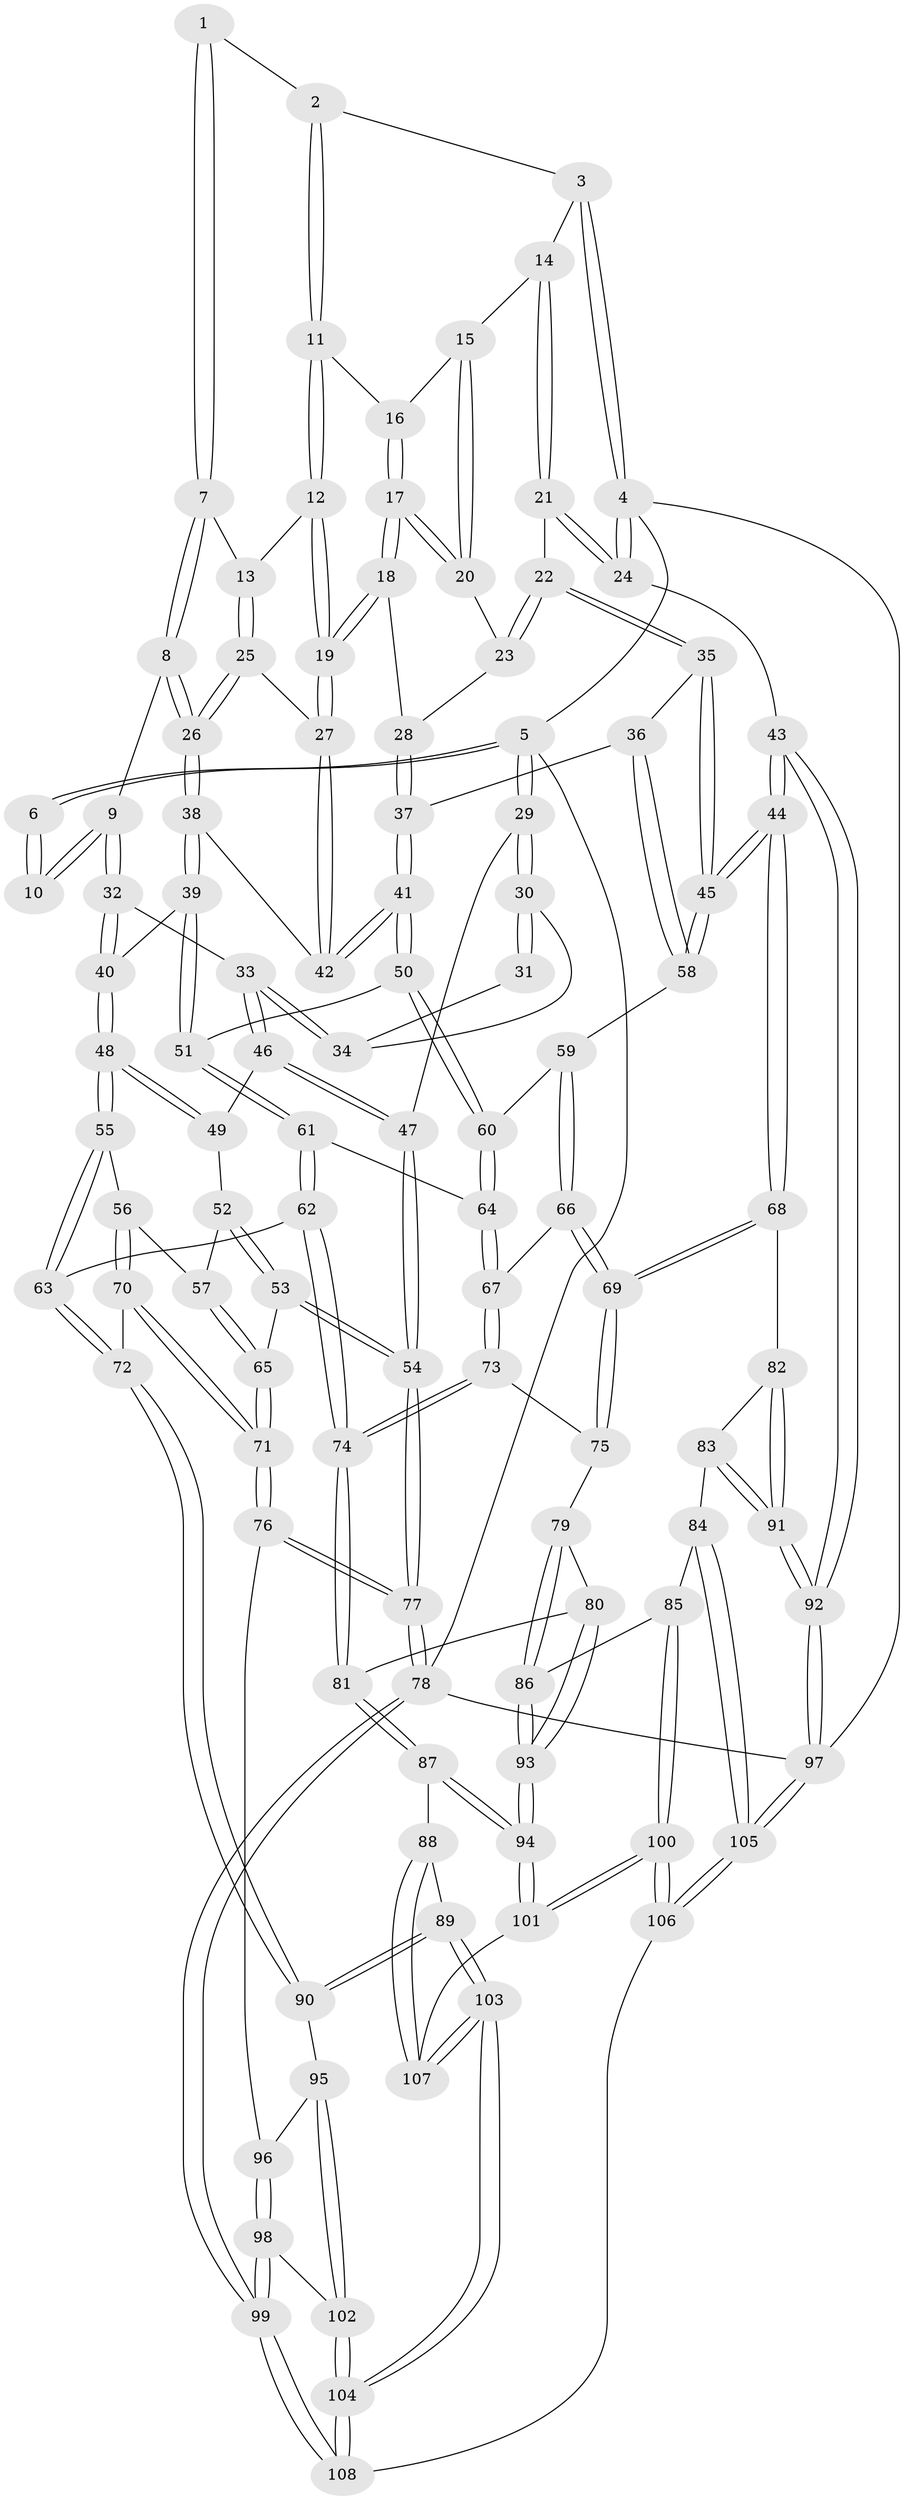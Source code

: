 // Generated by graph-tools (version 1.1) at 2025/00/03/09/25 05:00:40]
// undirected, 108 vertices, 267 edges
graph export_dot {
graph [start="1"]
  node [color=gray90,style=filled];
  1 [pos="+0.4438342544871697+0"];
  2 [pos="+0.4891879024329485+0"];
  3 [pos="+0.8232157703172447+0"];
  4 [pos="+1+0"];
  5 [pos="+0+0"];
  6 [pos="+0.1980708448606516+0"];
  7 [pos="+0.34102635828153266+0.17592889791835847"];
  8 [pos="+0.28957569654152243+0.19818462105779727"];
  9 [pos="+0.22877702533422595+0.21167963226818146"];
  10 [pos="+0.18740173827737705+0.17246196495943258"];
  11 [pos="+0.5105261569648698+0"];
  12 [pos="+0.4446026769085456+0.1851763514781797"];
  13 [pos="+0.37544147879222234+0.1961626083060176"];
  14 [pos="+0.7820094221263003+0.13687184474622294"];
  15 [pos="+0.7198321130205173+0.10980711894544436"];
  16 [pos="+0.5391202921632736+0"];
  17 [pos="+0.568148353887123+0.1985103717071182"];
  18 [pos="+0.5398763008971219+0.24207973333430635"];
  19 [pos="+0.5274086898473257+0.2542697368342947"];
  20 [pos="+0.6080642318304804+0.20165768076456833"];
  21 [pos="+0.8594193220268367+0.2324569921126313"];
  22 [pos="+0.8495006460934461+0.2484197483586226"];
  23 [pos="+0.6596325063387706+0.22430042128628014"];
  24 [pos="+1+0.015808684350582462"];
  25 [pos="+0.39347975610275626+0.24021684345321287"];
  26 [pos="+0.383361294836346+0.31984837164689833"];
  27 [pos="+0.5239353568433915+0.26285991823950183"];
  28 [pos="+0.6387351102886635+0.28849975915477993"];
  29 [pos="+0+0.19631168304510815"];
  30 [pos="+0+0.22252924738306434"];
  31 [pos="+0.12786961193315774+0.1870597246438073"];
  32 [pos="+0.22954089108232323+0.27009432753917995"];
  33 [pos="+0.13228189583441743+0.36885826272231126"];
  34 [pos="+0.11529055376052759+0.3559941090958098"];
  35 [pos="+0.8327050315639681+0.3004279026304784"];
  36 [pos="+0.7884827617542763+0.35895477419247257"];
  37 [pos="+0.6988252318009934+0.37525460483817646"];
  38 [pos="+0.3907142168958214+0.37882128230071965"];
  39 [pos="+0.37778578778095917+0.396144882974618"];
  40 [pos="+0.3441170989846993+0.40563280544335356"];
  41 [pos="+0.6158695001283032+0.4118600637873683"];
  42 [pos="+0.5155564984647769+0.3089387384065979"];
  43 [pos="+1+0.6023737504576707"];
  44 [pos="+1+0.5989782193950818"];
  45 [pos="+1+0.5670893409696812"];
  46 [pos="+0.13753775827654172+0.4147626290144928"];
  47 [pos="+0+0.40707325555507023"];
  48 [pos="+0.3047078592977235+0.4518421223140083"];
  49 [pos="+0.13821261296829584+0.41656686352428257"];
  50 [pos="+0.600619628999777+0.4492834097247951"];
  51 [pos="+0.46189076266062906+0.4748491405695034"];
  52 [pos="+0.1345146371206508+0.4263014299161396"];
  53 [pos="+0.04653677859739892+0.5438524986944884"];
  54 [pos="+0+0.4914976336025832"];
  55 [pos="+0.3044296173012005+0.45375215369531996"];
  56 [pos="+0.21445123788901455+0.5554228697192233"];
  57 [pos="+0.19771162594177735+0.5538348617219094"];
  58 [pos="+0.8021913774594782+0.4658928323757639"];
  59 [pos="+0.7877033583360473+0.5206385592913665"];
  60 [pos="+0.6097340058219396+0.4948911651453536"];
  61 [pos="+0.4620654767598151+0.5209902497944828"];
  62 [pos="+0.406732619450263+0.6776762366848689"];
  63 [pos="+0.38968155490498657+0.6778194581380133"];
  64 [pos="+0.6070098450521985+0.5741928105005154"];
  65 [pos="+0.08799669689304356+0.5898506154841684"];
  66 [pos="+0.7855990786567163+0.5661318714902093"];
  67 [pos="+0.6076770541818012+0.5777014440130309"];
  68 [pos="+0.8402419760656451+0.682841177742102"];
  69 [pos="+0.8356598610137733+0.6806940705620186"];
  70 [pos="+0.2928332715512644+0.718120915218192"];
  71 [pos="+0.11423873002146794+0.7417664249095934"];
  72 [pos="+0.2986033762996469+0.7194659223370128"];
  73 [pos="+0.5978686216333521+0.6109224596275158"];
  74 [pos="+0.48905322506801896+0.710894129742049"];
  75 [pos="+0.740847265088591+0.708690357125629"];
  76 [pos="+0.11134380560395273+0.7447278991210078"];
  77 [pos="+0+0.7546961450971881"];
  78 [pos="+0+1"];
  79 [pos="+0.7278142095456323+0.7226280477042888"];
  80 [pos="+0.5464405610993229+0.7535761294486973"];
  81 [pos="+0.4963669125853142+0.7241383217966156"];
  82 [pos="+0.8432631728472079+0.7094026083300973"];
  83 [pos="+0.8188259121490631+0.8788629545376244"];
  84 [pos="+0.7627181906592835+0.8914165075878349"];
  85 [pos="+0.7413732196782645+0.8860294936421601"];
  86 [pos="+0.6756925038945477+0.8649686441004781"];
  87 [pos="+0.47025327860114247+0.8663050859051685"];
  88 [pos="+0.4309585399624467+0.9037776262411834"];
  89 [pos="+0.4029970847787717+0.9137749480099048"];
  90 [pos="+0.3064439263189753+0.824036488907386"];
  91 [pos="+1+1"];
  92 [pos="+1+1"];
  93 [pos="+0.6476312903857961+0.8734708078854592"];
  94 [pos="+0.6035147300717775+0.9474400154909806"];
  95 [pos="+0.25497084164461287+0.9034826871461743"];
  96 [pos="+0.1124940861996281+0.82670191255025"];
  97 [pos="+1+1"];
  98 [pos="+0.09209623662925387+0.8979805097011554"];
  99 [pos="+0+1"];
  100 [pos="+0.6234207667351458+1"];
  101 [pos="+0.5967839539126666+1"];
  102 [pos="+0.24761387355800796+0.9606898604716991"];
  103 [pos="+0.3001078400274574+1"];
  104 [pos="+0.2971676649142545+1"];
  105 [pos="+0.7127667603286233+1"];
  106 [pos="+0.6346270471944578+1"];
  107 [pos="+0.48394190047017943+0.9661208580202661"];
  108 [pos="+0.2849297737785496+1"];
  1 -- 2;
  1 -- 7;
  1 -- 7;
  2 -- 3;
  2 -- 11;
  2 -- 11;
  3 -- 4;
  3 -- 4;
  3 -- 14;
  4 -- 5;
  4 -- 24;
  4 -- 24;
  4 -- 97;
  5 -- 6;
  5 -- 6;
  5 -- 29;
  5 -- 29;
  5 -- 78;
  6 -- 10;
  6 -- 10;
  7 -- 8;
  7 -- 8;
  7 -- 13;
  8 -- 9;
  8 -- 26;
  8 -- 26;
  9 -- 10;
  9 -- 10;
  9 -- 32;
  9 -- 32;
  11 -- 12;
  11 -- 12;
  11 -- 16;
  12 -- 13;
  12 -- 19;
  12 -- 19;
  13 -- 25;
  13 -- 25;
  14 -- 15;
  14 -- 21;
  14 -- 21;
  15 -- 16;
  15 -- 20;
  15 -- 20;
  16 -- 17;
  16 -- 17;
  17 -- 18;
  17 -- 18;
  17 -- 20;
  17 -- 20;
  18 -- 19;
  18 -- 19;
  18 -- 28;
  19 -- 27;
  19 -- 27;
  20 -- 23;
  21 -- 22;
  21 -- 24;
  21 -- 24;
  22 -- 23;
  22 -- 23;
  22 -- 35;
  22 -- 35;
  23 -- 28;
  24 -- 43;
  25 -- 26;
  25 -- 26;
  25 -- 27;
  26 -- 38;
  26 -- 38;
  27 -- 42;
  27 -- 42;
  28 -- 37;
  28 -- 37;
  29 -- 30;
  29 -- 30;
  29 -- 47;
  30 -- 31;
  30 -- 31;
  30 -- 34;
  31 -- 34;
  32 -- 33;
  32 -- 40;
  32 -- 40;
  33 -- 34;
  33 -- 34;
  33 -- 46;
  33 -- 46;
  35 -- 36;
  35 -- 45;
  35 -- 45;
  36 -- 37;
  36 -- 58;
  36 -- 58;
  37 -- 41;
  37 -- 41;
  38 -- 39;
  38 -- 39;
  38 -- 42;
  39 -- 40;
  39 -- 51;
  39 -- 51;
  40 -- 48;
  40 -- 48;
  41 -- 42;
  41 -- 42;
  41 -- 50;
  41 -- 50;
  43 -- 44;
  43 -- 44;
  43 -- 92;
  43 -- 92;
  44 -- 45;
  44 -- 45;
  44 -- 68;
  44 -- 68;
  45 -- 58;
  45 -- 58;
  46 -- 47;
  46 -- 47;
  46 -- 49;
  47 -- 54;
  47 -- 54;
  48 -- 49;
  48 -- 49;
  48 -- 55;
  48 -- 55;
  49 -- 52;
  50 -- 51;
  50 -- 60;
  50 -- 60;
  51 -- 61;
  51 -- 61;
  52 -- 53;
  52 -- 53;
  52 -- 57;
  53 -- 54;
  53 -- 54;
  53 -- 65;
  54 -- 77;
  54 -- 77;
  55 -- 56;
  55 -- 63;
  55 -- 63;
  56 -- 57;
  56 -- 70;
  56 -- 70;
  57 -- 65;
  57 -- 65;
  58 -- 59;
  59 -- 60;
  59 -- 66;
  59 -- 66;
  60 -- 64;
  60 -- 64;
  61 -- 62;
  61 -- 62;
  61 -- 64;
  62 -- 63;
  62 -- 74;
  62 -- 74;
  63 -- 72;
  63 -- 72;
  64 -- 67;
  64 -- 67;
  65 -- 71;
  65 -- 71;
  66 -- 67;
  66 -- 69;
  66 -- 69;
  67 -- 73;
  67 -- 73;
  68 -- 69;
  68 -- 69;
  68 -- 82;
  69 -- 75;
  69 -- 75;
  70 -- 71;
  70 -- 71;
  70 -- 72;
  71 -- 76;
  71 -- 76;
  72 -- 90;
  72 -- 90;
  73 -- 74;
  73 -- 74;
  73 -- 75;
  74 -- 81;
  74 -- 81;
  75 -- 79;
  76 -- 77;
  76 -- 77;
  76 -- 96;
  77 -- 78;
  77 -- 78;
  78 -- 99;
  78 -- 99;
  78 -- 97;
  79 -- 80;
  79 -- 86;
  79 -- 86;
  80 -- 81;
  80 -- 93;
  80 -- 93;
  81 -- 87;
  81 -- 87;
  82 -- 83;
  82 -- 91;
  82 -- 91;
  83 -- 84;
  83 -- 91;
  83 -- 91;
  84 -- 85;
  84 -- 105;
  84 -- 105;
  85 -- 86;
  85 -- 100;
  85 -- 100;
  86 -- 93;
  86 -- 93;
  87 -- 88;
  87 -- 94;
  87 -- 94;
  88 -- 89;
  88 -- 107;
  88 -- 107;
  89 -- 90;
  89 -- 90;
  89 -- 103;
  89 -- 103;
  90 -- 95;
  91 -- 92;
  91 -- 92;
  92 -- 97;
  92 -- 97;
  93 -- 94;
  93 -- 94;
  94 -- 101;
  94 -- 101;
  95 -- 96;
  95 -- 102;
  95 -- 102;
  96 -- 98;
  96 -- 98;
  97 -- 105;
  97 -- 105;
  98 -- 99;
  98 -- 99;
  98 -- 102;
  99 -- 108;
  99 -- 108;
  100 -- 101;
  100 -- 101;
  100 -- 106;
  100 -- 106;
  101 -- 107;
  102 -- 104;
  102 -- 104;
  103 -- 104;
  103 -- 104;
  103 -- 107;
  103 -- 107;
  104 -- 108;
  104 -- 108;
  105 -- 106;
  105 -- 106;
  106 -- 108;
}
